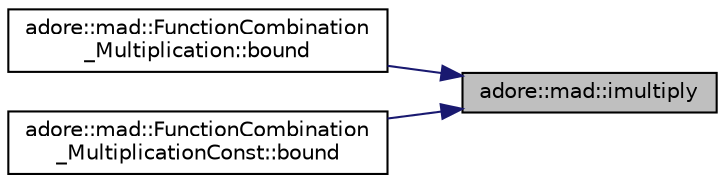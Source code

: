 digraph "adore::mad::imultiply"
{
 // LATEX_PDF_SIZE
  edge [fontname="Helvetica",fontsize="10",labelfontname="Helvetica",labelfontsize="10"];
  node [fontname="Helvetica",fontsize="10",shape=record];
  rankdir="RL";
  Node1 [label="adore::mad::imultiply",height=0.2,width=0.4,color="black", fillcolor="grey75", style="filled", fontcolor="black",tooltip=" "];
  Node1 -> Node2 [dir="back",color="midnightblue",fontsize="10",style="solid",fontname="Helvetica"];
  Node2 [label="adore::mad::FunctionCombination\l_Multiplication::bound",height=0.2,width=0.4,color="black", fillcolor="white", style="filled",URL="$classadore_1_1mad_1_1FunctionCombination__Multiplication.html#a898d5b591dcb748bd69b826c3a23f6e1",tooltip=" "];
  Node1 -> Node3 [dir="back",color="midnightblue",fontsize="10",style="solid",fontname="Helvetica"];
  Node3 [label="adore::mad::FunctionCombination\l_MultiplicationConst::bound",height=0.2,width=0.4,color="black", fillcolor="white", style="filled",URL="$classadore_1_1mad_1_1FunctionCombination__MultiplicationConst.html#a8bdecc803fbb8678ac20b13bb54d9443",tooltip=" "];
}
